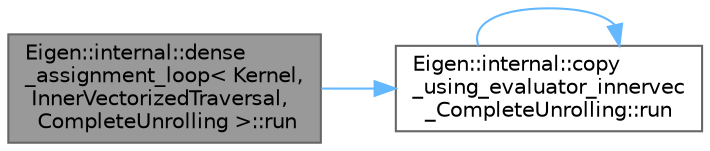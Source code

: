 digraph "Eigen::internal::dense_assignment_loop&lt; Kernel, InnerVectorizedTraversal, CompleteUnrolling &gt;::run"
{
 // LATEX_PDF_SIZE
  bgcolor="transparent";
  edge [fontname=Helvetica,fontsize=10,labelfontname=Helvetica,labelfontsize=10];
  node [fontname=Helvetica,fontsize=10,shape=box,height=0.2,width=0.4];
  rankdir="LR";
  Node1 [id="Node000001",label="Eigen::internal::dense\l_assignment_loop\< Kernel,\l InnerVectorizedTraversal,\l CompleteUnrolling \>::run",height=0.2,width=0.4,color="gray40", fillcolor="grey60", style="filled", fontcolor="black",tooltip=" "];
  Node1 -> Node2 [id="edge1_Node000001_Node000002",color="steelblue1",style="solid",tooltip=" "];
  Node2 [id="Node000002",label="Eigen::internal::copy\l_using_evaluator_innervec\l_CompleteUnrolling::run",height=0.2,width=0.4,color="grey40", fillcolor="white", style="filled",URL="$struct_eigen_1_1internal_1_1copy__using__evaluator__innervec___complete_unrolling.html#a5d26f02f41e78b2e18e0294a22393ebb",tooltip=" "];
  Node2 -> Node2 [id="edge2_Node000002_Node000002",color="steelblue1",style="solid",tooltip=" "];
}
